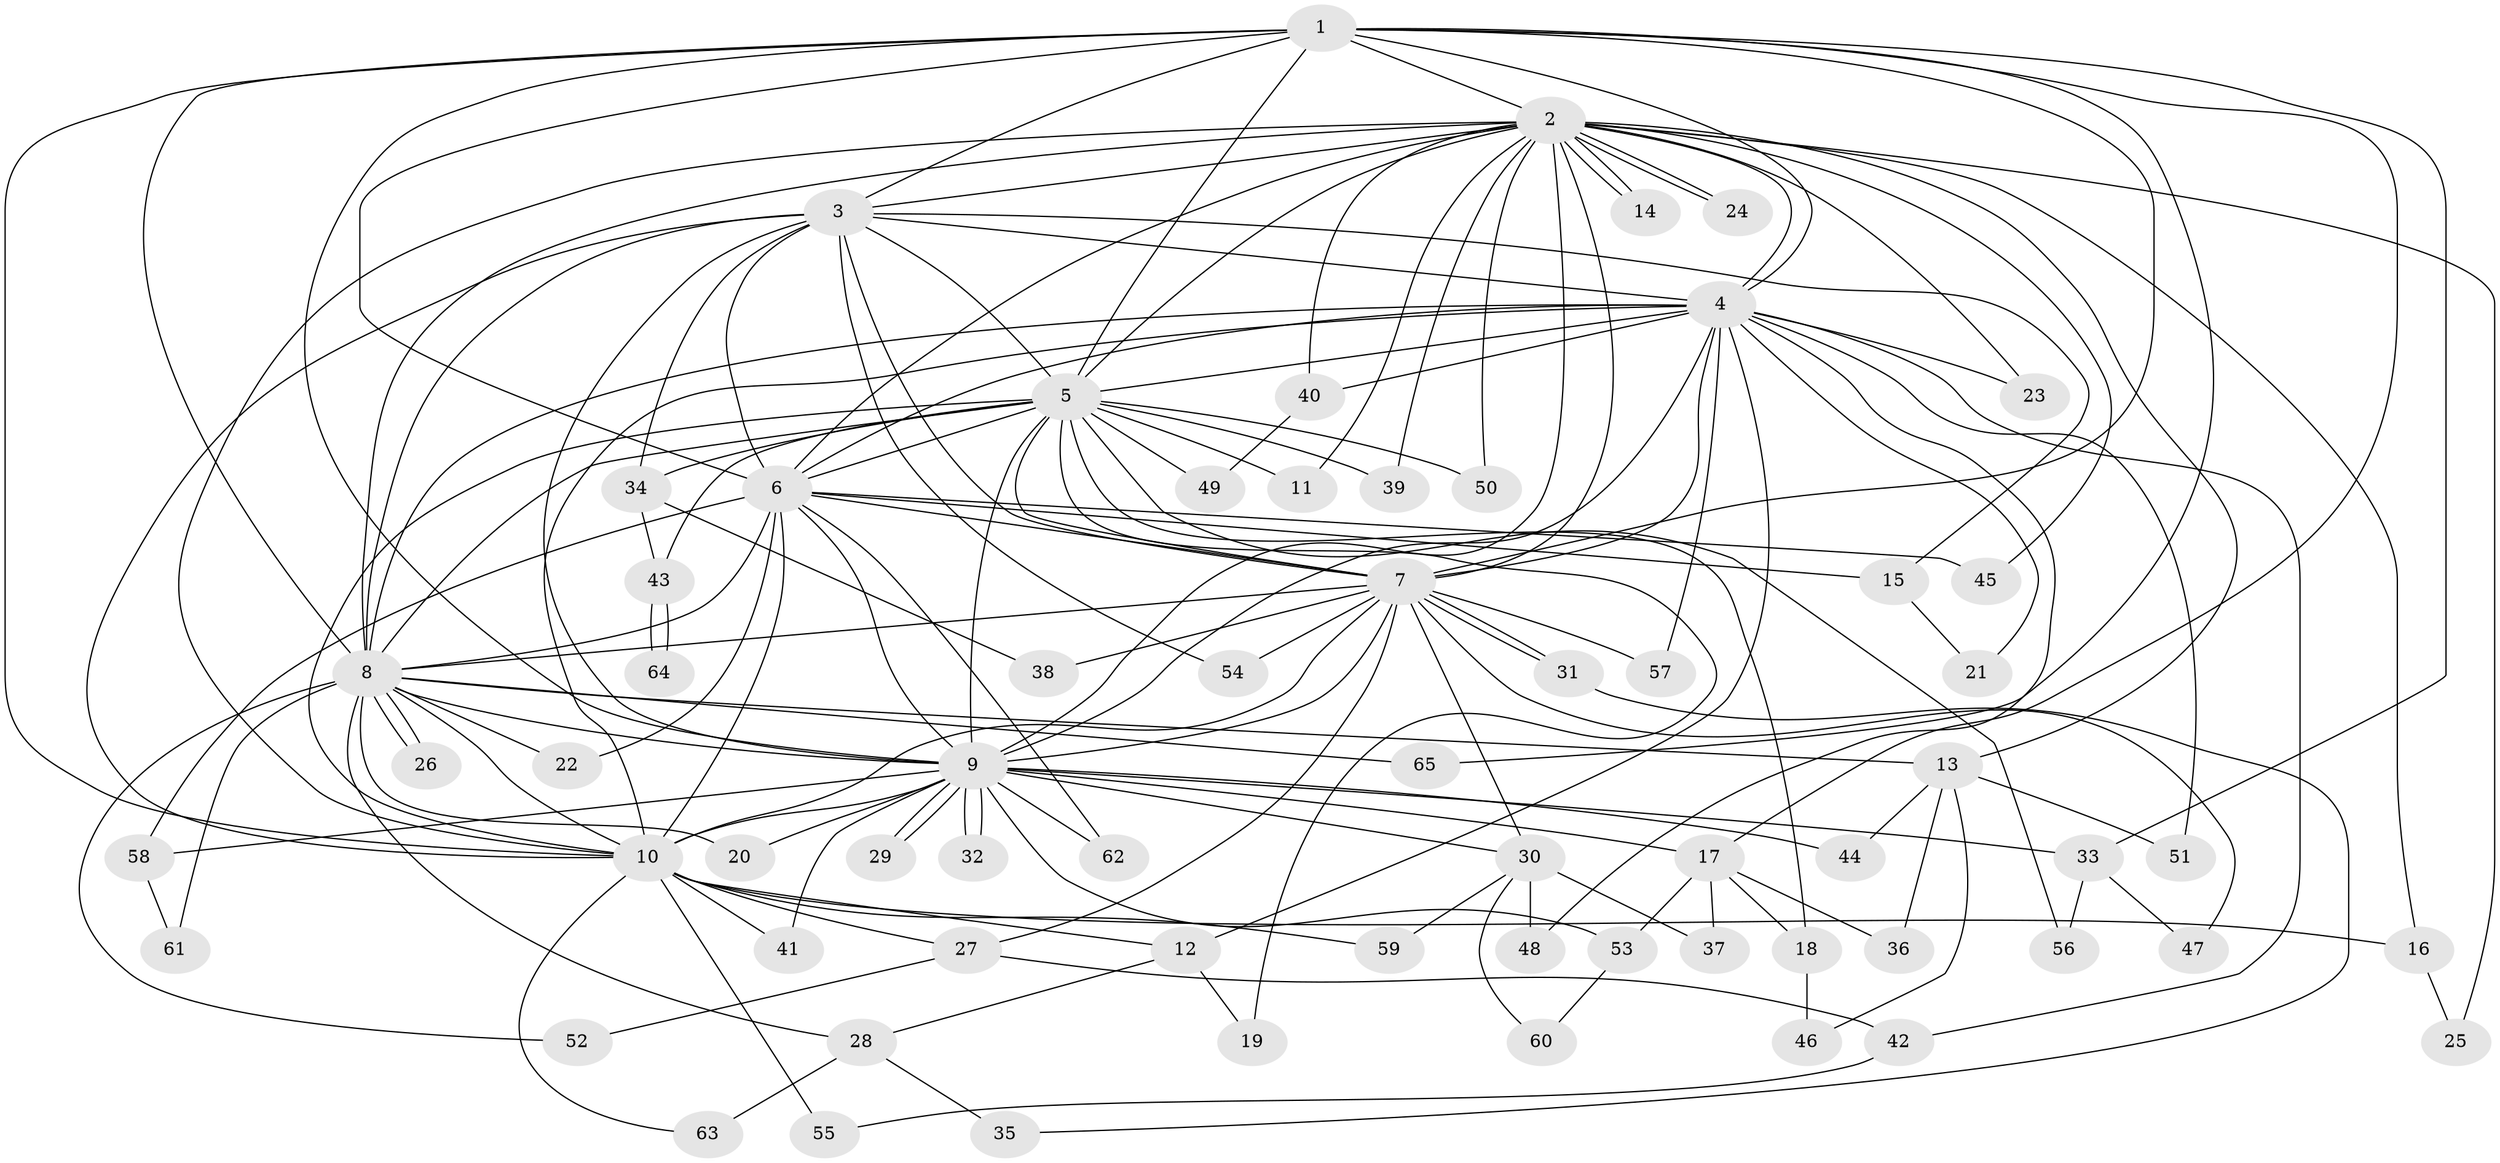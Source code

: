 // coarse degree distribution, {12: 0.043478260869565216, 18: 0.043478260869565216, 16: 0.08695652173913043, 14: 0.021739130434782608, 17: 0.021739130434782608, 4: 0.06521739130434782, 6: 0.043478260869565216, 2: 0.5217391304347826, 3: 0.13043478260869565, 7: 0.021739130434782608}
// Generated by graph-tools (version 1.1) at 2025/51/02/27/25 19:51:44]
// undirected, 65 vertices, 155 edges
graph export_dot {
graph [start="1"]
  node [color=gray90,style=filled];
  1;
  2;
  3;
  4;
  5;
  6;
  7;
  8;
  9;
  10;
  11;
  12;
  13;
  14;
  15;
  16;
  17;
  18;
  19;
  20;
  21;
  22;
  23;
  24;
  25;
  26;
  27;
  28;
  29;
  30;
  31;
  32;
  33;
  34;
  35;
  36;
  37;
  38;
  39;
  40;
  41;
  42;
  43;
  44;
  45;
  46;
  47;
  48;
  49;
  50;
  51;
  52;
  53;
  54;
  55;
  56;
  57;
  58;
  59;
  60;
  61;
  62;
  63;
  64;
  65;
  1 -- 2;
  1 -- 3;
  1 -- 4;
  1 -- 5;
  1 -- 6;
  1 -- 7;
  1 -- 8;
  1 -- 9;
  1 -- 10;
  1 -- 17;
  1 -- 33;
  1 -- 65;
  2 -- 3;
  2 -- 4;
  2 -- 5;
  2 -- 6;
  2 -- 7;
  2 -- 8;
  2 -- 9;
  2 -- 10;
  2 -- 11;
  2 -- 13;
  2 -- 14;
  2 -- 14;
  2 -- 16;
  2 -- 23;
  2 -- 24;
  2 -- 24;
  2 -- 25;
  2 -- 39;
  2 -- 40;
  2 -- 45;
  2 -- 50;
  3 -- 4;
  3 -- 5;
  3 -- 6;
  3 -- 7;
  3 -- 8;
  3 -- 9;
  3 -- 10;
  3 -- 15;
  3 -- 34;
  3 -- 54;
  4 -- 5;
  4 -- 6;
  4 -- 7;
  4 -- 8;
  4 -- 9;
  4 -- 10;
  4 -- 12;
  4 -- 21;
  4 -- 23;
  4 -- 40;
  4 -- 42;
  4 -- 48;
  4 -- 51;
  4 -- 57;
  5 -- 6;
  5 -- 7;
  5 -- 8;
  5 -- 9;
  5 -- 10;
  5 -- 11;
  5 -- 18;
  5 -- 19;
  5 -- 34;
  5 -- 39;
  5 -- 43;
  5 -- 49;
  5 -- 50;
  5 -- 56;
  6 -- 7;
  6 -- 8;
  6 -- 9;
  6 -- 10;
  6 -- 15;
  6 -- 22;
  6 -- 45;
  6 -- 58;
  6 -- 62;
  7 -- 8;
  7 -- 9;
  7 -- 10;
  7 -- 27;
  7 -- 30;
  7 -- 31;
  7 -- 31;
  7 -- 38;
  7 -- 47;
  7 -- 54;
  7 -- 57;
  8 -- 9;
  8 -- 10;
  8 -- 13;
  8 -- 20;
  8 -- 22;
  8 -- 26;
  8 -- 26;
  8 -- 28;
  8 -- 52;
  8 -- 61;
  8 -- 65;
  9 -- 10;
  9 -- 17;
  9 -- 20;
  9 -- 29;
  9 -- 29;
  9 -- 30;
  9 -- 32;
  9 -- 32;
  9 -- 33;
  9 -- 41;
  9 -- 44;
  9 -- 53;
  9 -- 58;
  9 -- 62;
  10 -- 12;
  10 -- 16;
  10 -- 27;
  10 -- 41;
  10 -- 55;
  10 -- 59;
  10 -- 63;
  12 -- 19;
  12 -- 28;
  13 -- 36;
  13 -- 44;
  13 -- 46;
  13 -- 51;
  15 -- 21;
  16 -- 25;
  17 -- 18;
  17 -- 36;
  17 -- 37;
  17 -- 53;
  18 -- 46;
  27 -- 42;
  27 -- 52;
  28 -- 35;
  28 -- 63;
  30 -- 37;
  30 -- 48;
  30 -- 59;
  30 -- 60;
  31 -- 35;
  33 -- 47;
  33 -- 56;
  34 -- 38;
  34 -- 43;
  40 -- 49;
  42 -- 55;
  43 -- 64;
  43 -- 64;
  53 -- 60;
  58 -- 61;
}
